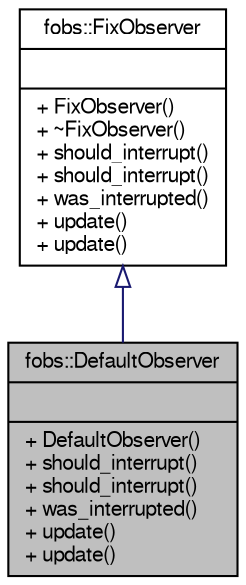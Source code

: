 digraph "fobs::DefaultObserver"
{
  edge [fontname="FreeSans",fontsize="10",labelfontname="FreeSans",labelfontsize="10"];
  node [fontname="FreeSans",fontsize="10",shape=record];
  Node1 [label="{fobs::DefaultObserver\n||+ DefaultObserver()\l+ should_interrupt()\l+ should_interrupt()\l+ was_interrupted()\l+ update()\l+ update()\l}",height=0.2,width=0.4,color="black", fillcolor="grey75", style="filled" fontcolor="black"];
  Node2 -> Node1 [dir="back",color="midnightblue",fontsize="10",style="solid",arrowtail="onormal",fontname="FreeSans"];
  Node2 [label="{fobs::FixObserver\n||+ FixObserver()\l+ ~FixObserver()\l+ should_interrupt()\l+ should_interrupt()\l+ was_interrupted()\l+ update()\l+ update()\l}",height=0.2,width=0.4,color="black", fillcolor="white", style="filled",URL="$classfobs_1_1FixObserver.html"];
}
